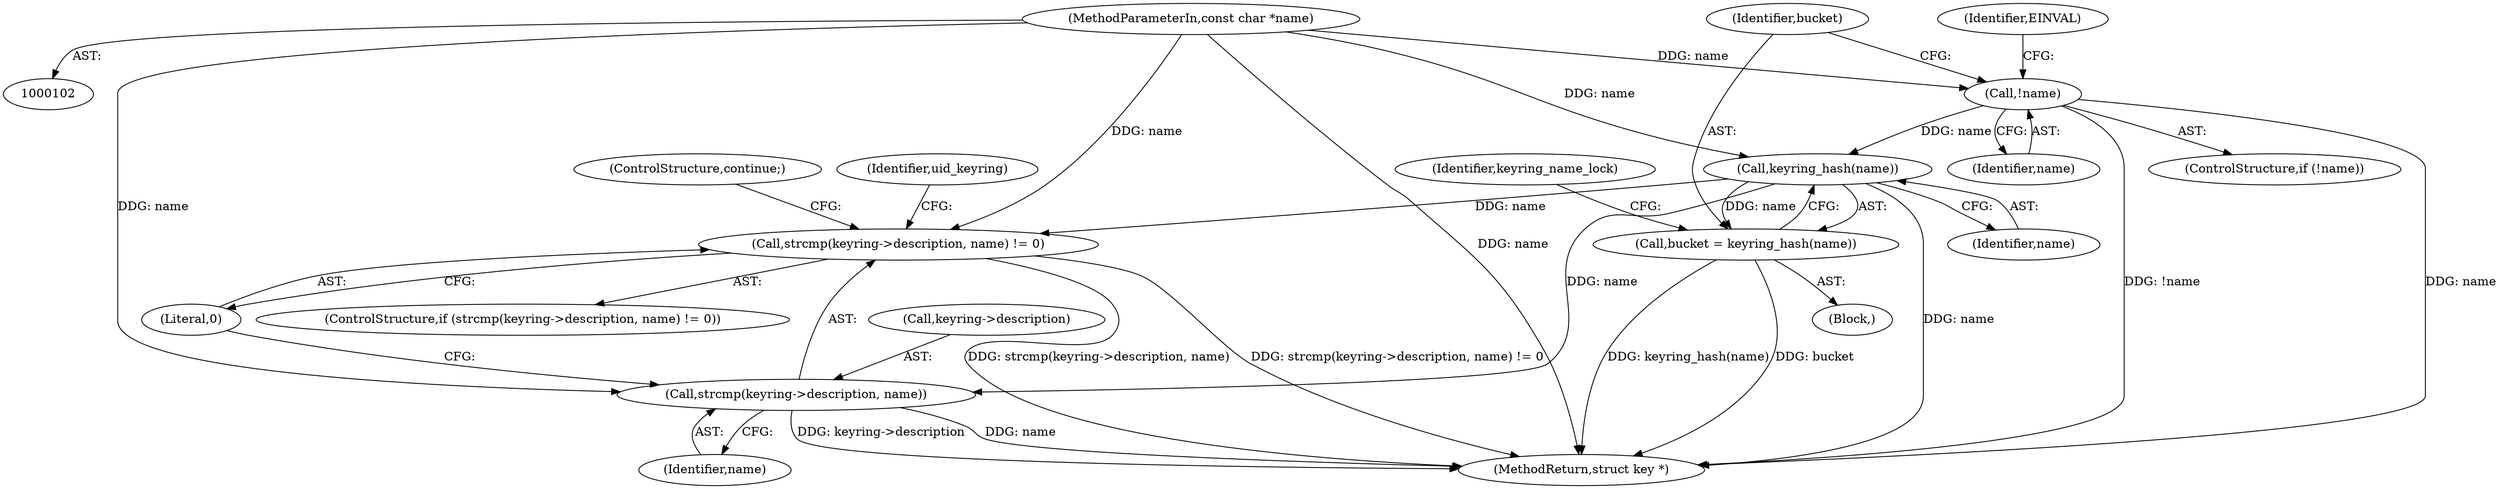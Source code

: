 digraph "0_linux_237bbd29f7a049d310d907f4b2716a7feef9abf3_0@pointer" {
"1000109" [label="(Call,!name)"];
"1000103" [label="(MethodParameterIn,const char *name)"];
"1000117" [label="(Call,keyring_hash(name))"];
"1000115" [label="(Call,bucket = keyring_hash(name))"];
"1000149" [label="(Call,strcmp(keyring->description, name) != 0)"];
"1000150" [label="(Call,strcmp(keyring->description, name))"];
"1000108" [label="(ControlStructure,if (!name))"];
"1000116" [label="(Identifier,bucket)"];
"1000109" [label="(Call,!name)"];
"1000117" [label="(Call,keyring_hash(name))"];
"1000151" [label="(Call,keyring->description)"];
"1000114" [label="(Identifier,EINVAL)"];
"1000110" [label="(Identifier,name)"];
"1000115" [label="(Call,bucket = keyring_hash(name))"];
"1000207" [label="(MethodReturn,struct key *)"];
"1000118" [label="(Identifier,name)"];
"1000156" [label="(ControlStructure,continue;)"];
"1000150" [label="(Call,strcmp(keyring->description, name))"];
"1000149" [label="(Call,strcmp(keyring->description, name) != 0)"];
"1000158" [label="(Identifier,uid_keyring)"];
"1000148" [label="(ControlStructure,if (strcmp(keyring->description, name) != 0))"];
"1000155" [label="(Literal,0)"];
"1000103" [label="(MethodParameterIn,const char *name)"];
"1000154" [label="(Identifier,name)"];
"1000105" [label="(Block,)"];
"1000121" [label="(Identifier,keyring_name_lock)"];
"1000109" -> "1000108"  [label="AST: "];
"1000109" -> "1000110"  [label="CFG: "];
"1000110" -> "1000109"  [label="AST: "];
"1000114" -> "1000109"  [label="CFG: "];
"1000116" -> "1000109"  [label="CFG: "];
"1000109" -> "1000207"  [label="DDG: name"];
"1000109" -> "1000207"  [label="DDG: !name"];
"1000103" -> "1000109"  [label="DDG: name"];
"1000109" -> "1000117"  [label="DDG: name"];
"1000103" -> "1000102"  [label="AST: "];
"1000103" -> "1000207"  [label="DDG: name"];
"1000103" -> "1000117"  [label="DDG: name"];
"1000103" -> "1000149"  [label="DDG: name"];
"1000103" -> "1000150"  [label="DDG: name"];
"1000117" -> "1000115"  [label="AST: "];
"1000117" -> "1000118"  [label="CFG: "];
"1000118" -> "1000117"  [label="AST: "];
"1000115" -> "1000117"  [label="CFG: "];
"1000117" -> "1000207"  [label="DDG: name"];
"1000117" -> "1000115"  [label="DDG: name"];
"1000117" -> "1000149"  [label="DDG: name"];
"1000117" -> "1000150"  [label="DDG: name"];
"1000115" -> "1000105"  [label="AST: "];
"1000116" -> "1000115"  [label="AST: "];
"1000121" -> "1000115"  [label="CFG: "];
"1000115" -> "1000207"  [label="DDG: keyring_hash(name)"];
"1000115" -> "1000207"  [label="DDG: bucket"];
"1000149" -> "1000148"  [label="AST: "];
"1000149" -> "1000155"  [label="CFG: "];
"1000150" -> "1000149"  [label="AST: "];
"1000155" -> "1000149"  [label="AST: "];
"1000156" -> "1000149"  [label="CFG: "];
"1000158" -> "1000149"  [label="CFG: "];
"1000149" -> "1000207"  [label="DDG: strcmp(keyring->description, name) != 0"];
"1000149" -> "1000207"  [label="DDG: strcmp(keyring->description, name)"];
"1000150" -> "1000154"  [label="CFG: "];
"1000151" -> "1000150"  [label="AST: "];
"1000154" -> "1000150"  [label="AST: "];
"1000155" -> "1000150"  [label="CFG: "];
"1000150" -> "1000207"  [label="DDG: keyring->description"];
"1000150" -> "1000207"  [label="DDG: name"];
}

